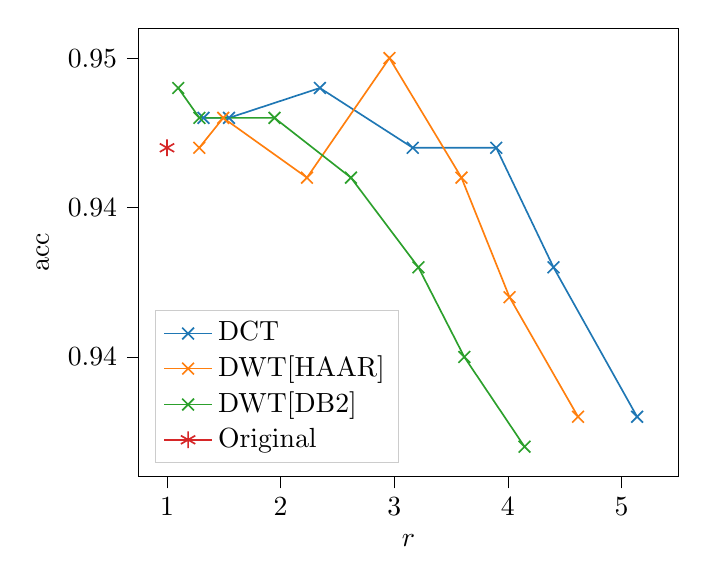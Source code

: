 % This file was created with tikzplotlib v0.10.1.
\begin{tikzpicture}

\definecolor{crimson2143940}{RGB}{214,39,40}
\definecolor{darkgray176}{RGB}{176,176,176}
\definecolor{darkorange25512714}{RGB}{255,127,14}
\definecolor{forestgreen4416044}{RGB}{44,160,44}
\definecolor{lightgray204}{RGB}{204,204,204}
\definecolor{steelblue31119180}{RGB}{31,119,180}

\begin{axis}[
legend cell align={left},
legend style={
  fill opacity=0.8,
  draw opacity=1,
  text opacity=1,
  at={(0.03,0.03)},
  anchor=south west,
  draw=lightgray204
},
tick align=outside,
tick pos=left,
x grid style={darkgray176},
xlabel={\(\displaystyle r\)},
xmin=0.75, xmax=5.5,
xtick style={color=black},
y grid style={darkgray176},
ylabel={acc},
ymin=0.936, ymax=0.951,
ytick style={color=black}
]
\addplot [semithick, steelblue31119180, mark=x, mark size=3.0, mark options={solid}]
table {%
5.138 0.938
4.402 0.943
3.898 0.947
3.163 0.947
2.346 0.949
1.546 0.948
1.321 0.948
};
\addlegendentry{DCT}
\addplot [semithick, darkorange25512714, mark=x, mark size=3.0, mark options={solid}]
table {%
4.618 0.938
4.015 0.942
3.592 0.946
2.958 0.95
2.232 0.946
1.495 0.948
1.284 0.947
};
\addlegendentry{DWT[HAAR]}
\addplot [semithick, forestgreen4416044, mark=x, mark size=3.0, mark options={solid}]
table {%
4.147 0.937
3.617 0.94
3.213 0.943
2.619 0.946
1.946 0.948
1.285 0.948
1.099 0.949
};
\addlegendentry{DWT[DB2]}
\addplot [semithick, crimson2143940, mark=asterisk, mark size=3.0, mark options={solid}]
table {%
1.0 0.947
};
\addlegendentry{Original}
\end{axis}

\end{tikzpicture}

